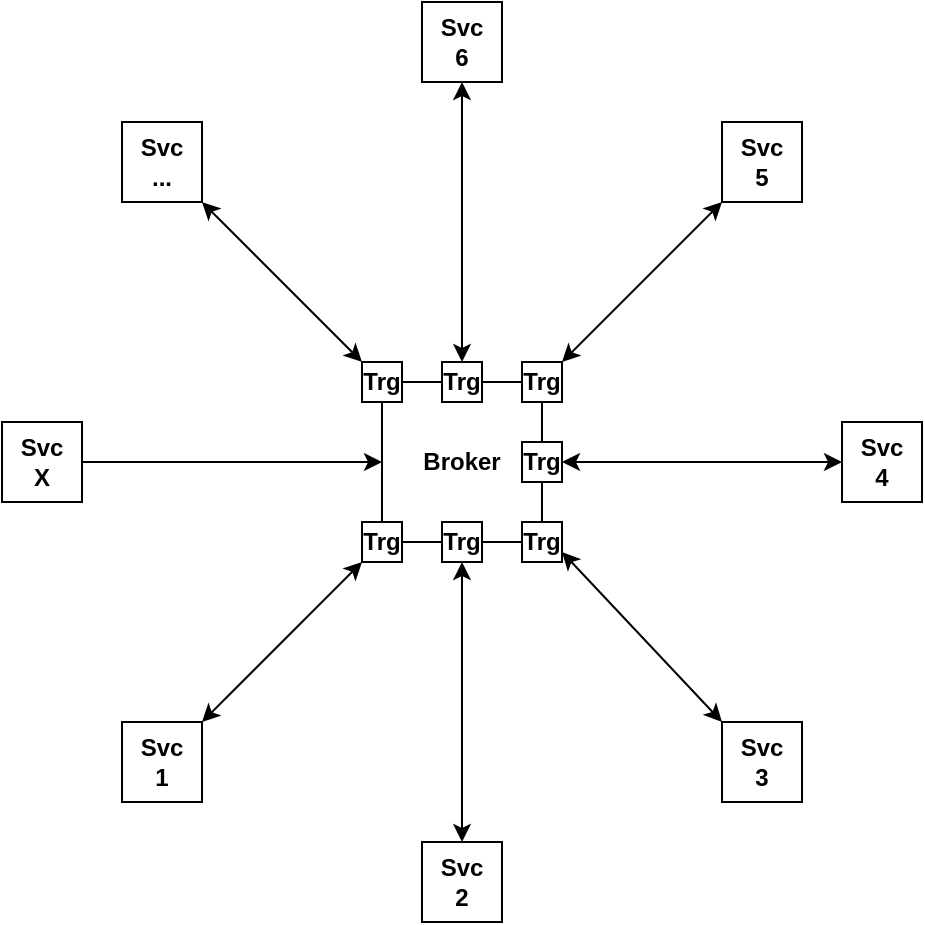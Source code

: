 <mxfile version="14.6.13" type="device"><diagram id="Sz4QyBmTsK1IS7Sbh2XZ" name="Page-1"><mxGraphModel dx="677" dy="401" grid="1" gridSize="10" guides="1" tooltips="1" connect="1" arrows="1" fold="1" page="1" pageScale="1" pageWidth="827" pageHeight="1169" math="0" shadow="0"><root><mxCell id="0"/><mxCell id="1" parent="0"/><mxCell id="upfT22k-JyJSpzgg24Pd-8" value="Broker" style="whiteSpace=wrap;html=1;aspect=fixed;fontStyle=1" parent="1" vertex="1"><mxGeometry x="360" y="320" width="80" height="80" as="geometry"/></mxCell><mxCell id="upfT22k-JyJSpzgg24Pd-9" value="Svc&lt;br&gt;6" style="square;whiteSpace=wrap;html=1;aspect=fixed;fontStyle=1" parent="1" vertex="1"><mxGeometry x="380" y="130" width="40" height="40" as="geometry"/></mxCell><mxCell id="upfT22k-JyJSpzgg24Pd-18" value="Svc&lt;br&gt;2" style="square;whiteSpace=wrap;html=1;aspect=fixed;fontStyle=1" parent="1" vertex="1"><mxGeometry x="380" y="550" width="40" height="40" as="geometry"/></mxCell><mxCell id="upfT22k-JyJSpzgg24Pd-19" value="Svc&lt;br&gt;4" style="square;whiteSpace=wrap;html=1;aspect=fixed;fontStyle=1" parent="1" vertex="1"><mxGeometry x="590" y="340" width="40" height="40" as="geometry"/></mxCell><mxCell id="KN3DB3NZxKSfDZY04mfJ-1" style="rounded=0;orthogonalLoop=1;jettySize=auto;html=1;exitX=1;exitY=0.5;exitDx=0;exitDy=0;entryX=0;entryY=0.5;entryDx=0;entryDy=0;fontSize=6;startArrow=none;startFill=0;endArrow=classic;endFill=1;align=right;" edge="1" parent="1" source="upfT22k-JyJSpzgg24Pd-20" target="upfT22k-JyJSpzgg24Pd-8"><mxGeometry relative="1" as="geometry"/></mxCell><mxCell id="upfT22k-JyJSpzgg24Pd-20" value="Svc&lt;br&gt;X" style="square;whiteSpace=wrap;html=1;aspect=fixed;fontStyle=1" parent="1" vertex="1"><mxGeometry x="170" y="340" width="40" height="40" as="geometry"/></mxCell><mxCell id="upfT22k-JyJSpzgg24Pd-21" value="Svc&lt;br&gt;..." style="square;whiteSpace=wrap;html=1;aspect=fixed;fontStyle=1" parent="1" vertex="1"><mxGeometry x="230" y="190" width="40" height="40" as="geometry"/></mxCell><mxCell id="upfT22k-JyJSpzgg24Pd-22" value="Svc&lt;br&gt;5" style="square;whiteSpace=wrap;html=1;aspect=fixed;fontStyle=1" parent="1" vertex="1"><mxGeometry x="530" y="190" width="40" height="40" as="geometry"/></mxCell><mxCell id="upfT22k-JyJSpzgg24Pd-23" value="Svc&lt;br&gt;3" style="square;whiteSpace=wrap;html=1;aspect=fixed;fontStyle=1" parent="1" vertex="1"><mxGeometry x="530" y="490" width="40" height="40" as="geometry"/></mxCell><mxCell id="upfT22k-JyJSpzgg24Pd-24" value="Svc&lt;br&gt;1" style="square;whiteSpace=wrap;html=1;aspect=fixed;fontStyle=1" parent="1" vertex="1"><mxGeometry x="230" y="490" width="40" height="40" as="geometry"/></mxCell><mxCell id="upfT22k-JyJSpzgg24Pd-36" style="edgeStyle=none;rounded=0;orthogonalLoop=1;jettySize=auto;html=1;exitX=1;exitY=0;exitDx=0;exitDy=0;entryX=0;entryY=1;entryDx=0;entryDy=0;startArrow=classic;startFill=1;endArrow=classic;endFill=1;" parent="1" source="upfT22k-JyJSpzgg24Pd-33" target="upfT22k-JyJSpzgg24Pd-22" edge="1"><mxGeometry relative="1" as="geometry"/></mxCell><mxCell id="upfT22k-JyJSpzgg24Pd-33" value="Trg" style="whiteSpace=wrap;html=1;aspect=fixed;fontStyle=1" parent="1" vertex="1"><mxGeometry x="430" y="310" width="20" height="20" as="geometry"/></mxCell><mxCell id="upfT22k-JyJSpzgg24Pd-37" style="edgeStyle=none;rounded=0;orthogonalLoop=1;jettySize=auto;html=1;exitX=0.5;exitY=0;exitDx=0;exitDy=0;entryX=0.5;entryY=1;entryDx=0;entryDy=0;startArrow=classic;startFill=1;endArrow=classic;endFill=1;" parent="1" source="upfT22k-JyJSpzgg24Pd-34" target="upfT22k-JyJSpzgg24Pd-9" edge="1"><mxGeometry relative="1" as="geometry"/></mxCell><mxCell id="upfT22k-JyJSpzgg24Pd-34" value="Trg" style="whiteSpace=wrap;html=1;aspect=fixed;fontStyle=1" parent="1" vertex="1"><mxGeometry x="390" y="310" width="20" height="20" as="geometry"/></mxCell><mxCell id="upfT22k-JyJSpzgg24Pd-38" style="edgeStyle=none;rounded=0;orthogonalLoop=1;jettySize=auto;html=1;exitX=0;exitY=0;exitDx=0;exitDy=0;entryX=1;entryY=1;entryDx=0;entryDy=0;startArrow=classic;startFill=1;endArrow=classic;endFill=1;" parent="1" source="upfT22k-JyJSpzgg24Pd-35" target="upfT22k-JyJSpzgg24Pd-21" edge="1"><mxGeometry relative="1" as="geometry"/></mxCell><mxCell id="upfT22k-JyJSpzgg24Pd-35" value="Trg" style="whiteSpace=wrap;html=1;aspect=fixed;fontStyle=1" parent="1" vertex="1"><mxGeometry x="350" y="310" width="20" height="20" as="geometry"/></mxCell><mxCell id="upfT22k-JyJSpzgg24Pd-44" style="edgeStyle=none;rounded=0;orthogonalLoop=1;jettySize=auto;html=1;exitX=1;exitY=0.5;exitDx=0;exitDy=0;entryX=0;entryY=0.5;entryDx=0;entryDy=0;startArrow=classic;startFill=1;endArrow=classic;endFill=1;" parent="1" source="upfT22k-JyJSpzgg24Pd-39" target="upfT22k-JyJSpzgg24Pd-19" edge="1"><mxGeometry relative="1" as="geometry"/></mxCell><mxCell id="upfT22k-JyJSpzgg24Pd-39" value="Trg" style="whiteSpace=wrap;html=1;aspect=fixed;fontStyle=1" parent="1" vertex="1"><mxGeometry x="430" y="350" width="20" height="20" as="geometry"/></mxCell><mxCell id="upfT22k-JyJSpzgg24Pd-45" style="edgeStyle=none;rounded=0;orthogonalLoop=1;jettySize=auto;html=1;exitX=1;exitY=0.75;exitDx=0;exitDy=0;entryX=0;entryY=0;entryDx=0;entryDy=0;startArrow=classic;startFill=1;endArrow=classic;endFill=1;" parent="1" source="upfT22k-JyJSpzgg24Pd-40" target="upfT22k-JyJSpzgg24Pd-23" edge="1"><mxGeometry relative="1" as="geometry"/></mxCell><mxCell id="upfT22k-JyJSpzgg24Pd-40" value="Trg" style="whiteSpace=wrap;html=1;aspect=fixed;fontStyle=1" parent="1" vertex="1"><mxGeometry x="430" y="390" width="20" height="20" as="geometry"/></mxCell><mxCell id="upfT22k-JyJSpzgg24Pd-46" style="edgeStyle=none;rounded=0;orthogonalLoop=1;jettySize=auto;html=1;exitX=0.5;exitY=1;exitDx=0;exitDy=0;entryX=0.5;entryY=0;entryDx=0;entryDy=0;startArrow=classic;startFill=1;endArrow=classic;endFill=1;" parent="1" source="upfT22k-JyJSpzgg24Pd-41" target="upfT22k-JyJSpzgg24Pd-18" edge="1"><mxGeometry relative="1" as="geometry"/></mxCell><mxCell id="upfT22k-JyJSpzgg24Pd-41" value="Trg" style="whiteSpace=wrap;html=1;aspect=fixed;fontStyle=1" parent="1" vertex="1"><mxGeometry x="390" y="390" width="20" height="20" as="geometry"/></mxCell><mxCell id="upfT22k-JyJSpzgg24Pd-47" style="edgeStyle=none;rounded=0;orthogonalLoop=1;jettySize=auto;html=1;exitX=0;exitY=1;exitDx=0;exitDy=0;entryX=1;entryY=0;entryDx=0;entryDy=0;startArrow=classic;startFill=1;endArrow=classic;endFill=1;" parent="1" source="upfT22k-JyJSpzgg24Pd-42" target="upfT22k-JyJSpzgg24Pd-24" edge="1"><mxGeometry relative="1" as="geometry"/></mxCell><mxCell id="upfT22k-JyJSpzgg24Pd-42" value="Trg" style="whiteSpace=wrap;html=1;aspect=fixed;fontStyle=1" parent="1" vertex="1"><mxGeometry x="350" y="390" width="20" height="20" as="geometry"/></mxCell></root></mxGraphModel></diagram></mxfile>